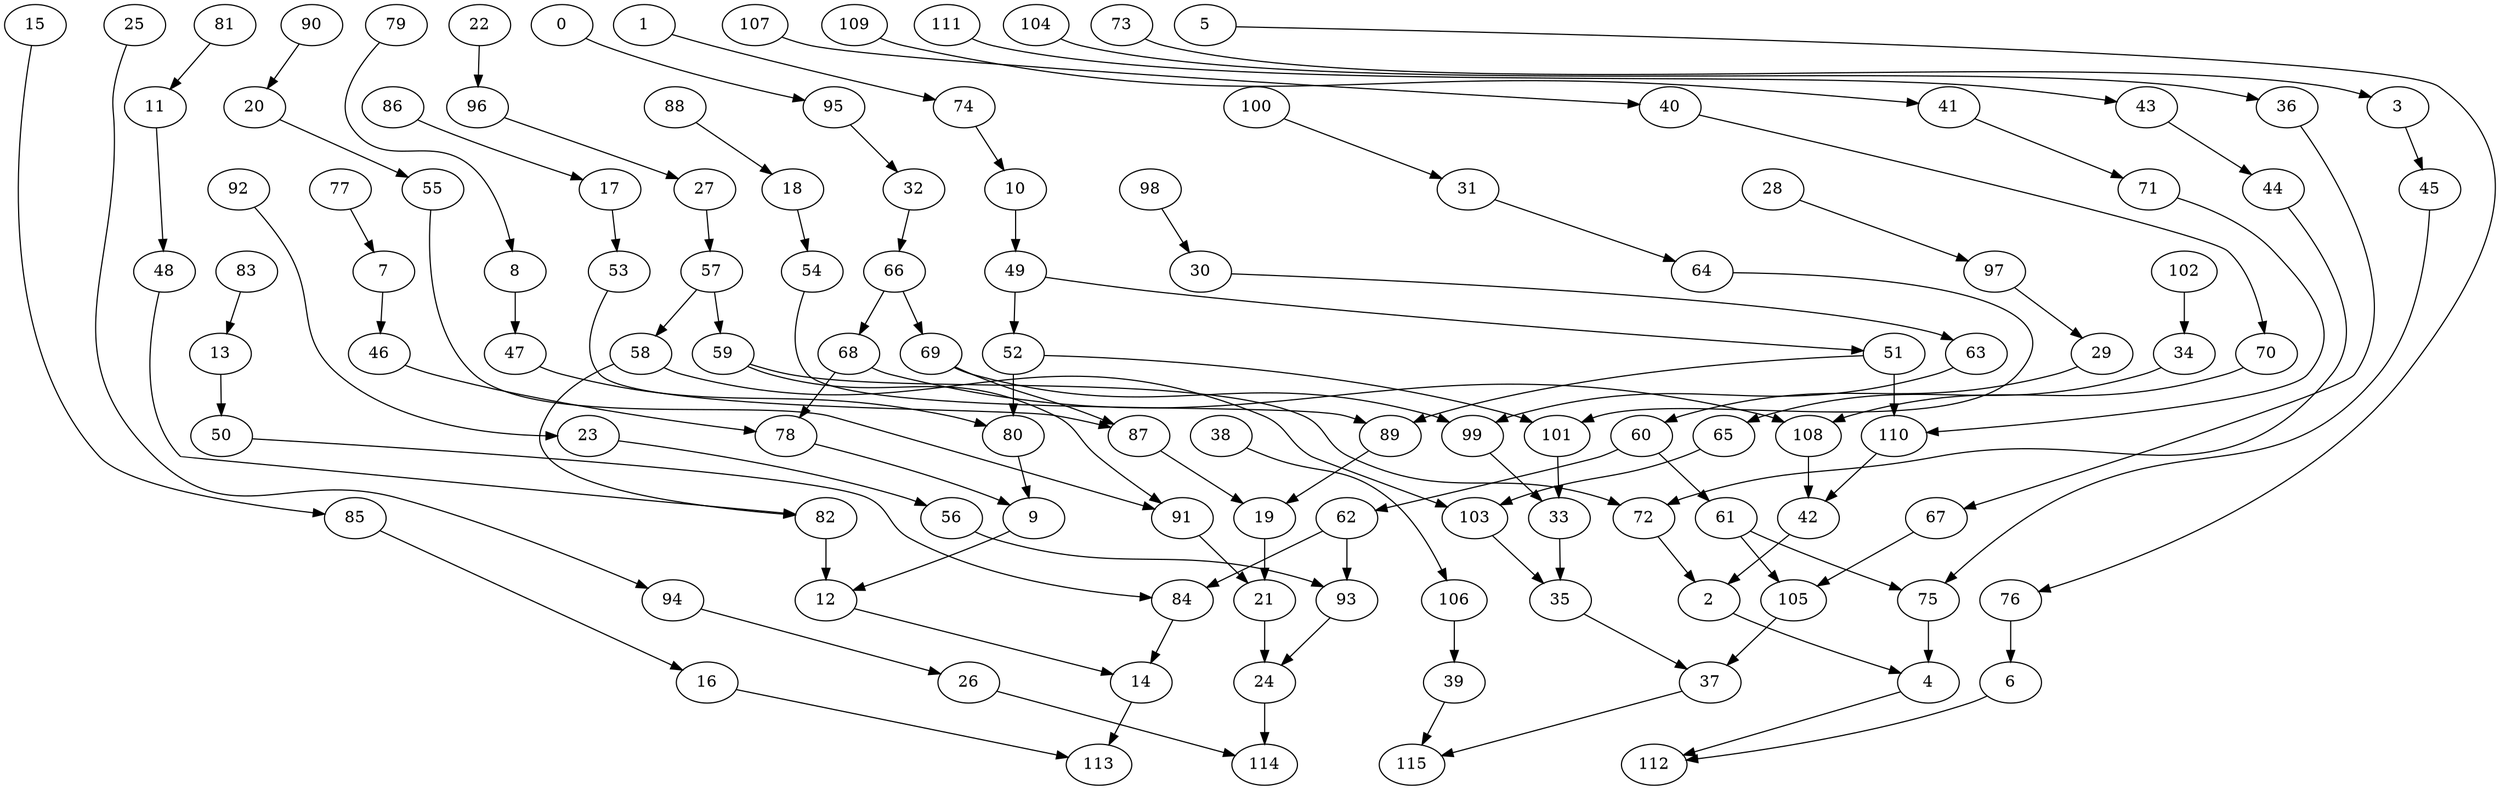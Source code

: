 digraph g {
0;
1;
2;
3;
4;
5;
6;
7;
8;
9;
10;
11;
12;
13;
14;
15;
16;
17;
18;
19;
20;
21;
22;
23;
24;
25;
26;
27;
28;
29;
30;
31;
32;
33;
34;
35;
36;
37;
38;
39;
40;
41;
42;
43;
44;
45;
46;
47;
48;
49;
50;
51;
52;
53;
54;
55;
56;
57;
58;
59;
60;
61;
62;
63;
64;
65;
66;
67;
68;
69;
70;
71;
72;
73;
74;
75;
76;
77;
78;
79;
80;
81;
82;
83;
84;
85;
86;
87;
88;
89;
90;
91;
92;
93;
94;
95;
96;
97;
98;
99;
100;
101;
102;
103;
104;
105;
106;
107;
108;
109;
110;
111;
112;
113;
114;
115;
0 -> 95 [weight=0];
1 -> 74 [weight=0];
2 -> 4 [weight=0];
3 -> 45 [weight=0];
4 -> 112 [weight=0];
5 -> 76 [weight=0];
6 -> 112 [weight=0];
7 -> 46 [weight=0];
8 -> 47 [weight=1];
9 -> 12 [weight=1];
10 -> 49 [weight=1];
11 -> 48 [weight=0];
12 -> 14 [weight=0];
13 -> 50 [weight=0];
14 -> 113 [weight=0];
15 -> 85 [weight=0];
16 -> 113 [weight=0];
17 -> 53 [weight=0];
18 -> 54 [weight=0];
19 -> 21 [weight=2];
20 -> 55 [weight=0];
21 -> 24 [weight=3];
22 -> 96 [weight=0];
23 -> 56 [weight=0];
24 -> 114 [weight=1];
25 -> 94 [weight=0];
26 -> 114 [weight=0];
27 -> 57 [weight=0];
28 -> 97 [weight=0];
29 -> 60 [weight=0];
30 -> 63 [weight=0];
31 -> 64 [weight=0];
32 -> 66 [weight=0];
33 -> 35 [weight=1];
34 -> 65 [weight=0];
35 -> 37 [weight=1];
36 -> 67 [weight=0];
37 -> 115 [weight=0];
38 -> 106 [weight=0];
39 -> 115 [weight=0];
40 -> 70 [weight=0];
41 -> 71 [weight=0];
42 -> 2 [weight=3];
43 -> 44 [weight=0];
44 -> 72 [weight=0];
45 -> 75 [weight=0];
46 -> 78 [weight=0];
47 -> 80 [weight=0];
48 -> 82 [weight=0];
49 -> 51 [weight=1];
49 -> 52 [weight=1];
50 -> 84 [weight=0];
51 -> 110 [weight=4];
51 -> 89 [weight=0];
52 -> 101 [weight=0];
52 -> 80 [weight=5];
53 -> 87 [weight=0];
54 -> 89 [weight=0];
55 -> 91 [weight=0];
56 -> 93 [weight=0];
57 -> 59 [weight=0];
57 -> 58 [weight=0];
58 -> 103 [weight=0];
58 -> 82 [weight=0];
59 -> 72 [weight=0];
59 -> 91 [weight=0];
60 -> 61 [weight=0];
60 -> 62 [weight=0];
61 -> 105 [weight=1];
61 -> 75 [weight=0];
62 -> 84 [weight=1];
62 -> 93 [weight=0];
63 -> 99 [weight=0];
64 -> 101 [weight=0];
65 -> 103 [weight=0];
66 -> 68 [weight=0];
66 -> 69 [weight=0];
67 -> 105 [weight=0];
68 -> 108 [weight=0];
68 -> 78 [weight=0];
69 -> 99 [weight=1];
69 -> 87 [weight=0];
70 -> 108 [weight=1];
71 -> 110 [weight=0];
72 -> 2 [weight=1];
73 -> 3 [weight=0];
74 -> 10 [weight=0];
75 -> 4 [weight=2];
76 -> 6 [weight=0];
77 -> 7 [weight=0];
78 -> 9 [weight=0];
79 -> 8 [weight=0];
80 -> 9 [weight=0];
81 -> 11 [weight=0];
82 -> 12 [weight=4];
83 -> 13 [weight=0];
84 -> 14 [weight=0];
85 -> 16 [weight=0];
86 -> 17 [weight=0];
87 -> 19 [weight=0];
88 -> 18 [weight=0];
89 -> 19 [weight=1];
90 -> 20 [weight=0];
91 -> 21 [weight=1];
92 -> 23 [weight=0];
93 -> 24 [weight=1];
94 -> 26 [weight=0];
95 -> 32 [weight=0];
96 -> 27 [weight=0];
97 -> 29 [weight=0];
98 -> 30 [weight=0];
99 -> 33 [weight=1];
100 -> 31 [weight=0];
101 -> 33 [weight=1];
102 -> 34 [weight=1];
103 -> 35 [weight=0];
104 -> 36 [weight=0];
105 -> 37 [weight=1];
106 -> 39 [weight=1];
107 -> 40 [weight=0];
108 -> 42 [weight=3];
109 -> 41 [weight=0];
110 -> 42 [weight=0];
111 -> 43 [weight=0];
}
